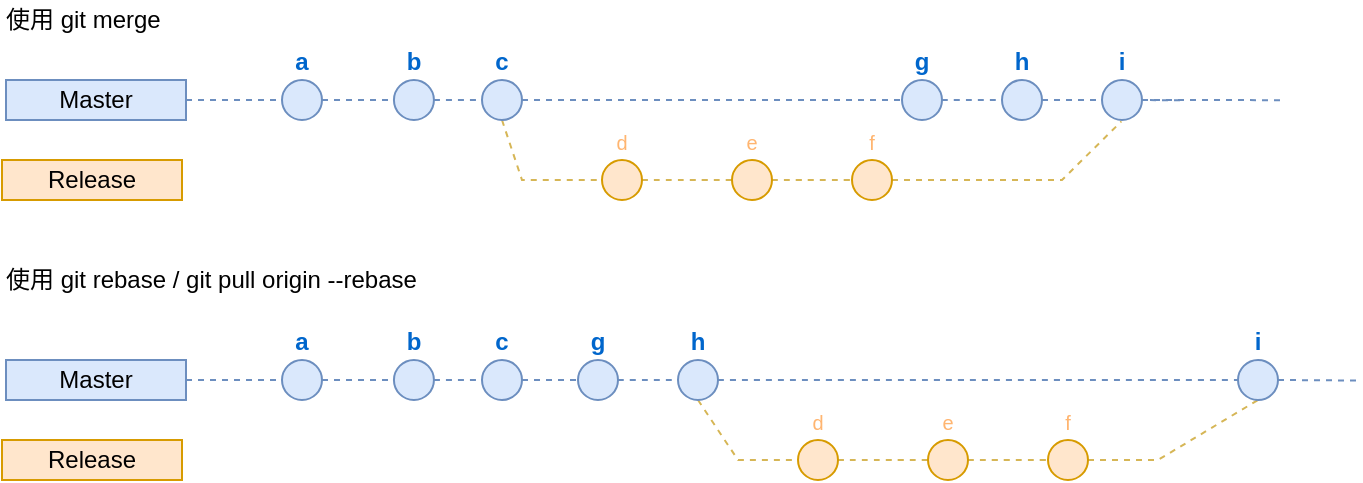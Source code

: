 <mxfile version="14.8.0" type="github">
  <diagram id="yPxyJZ8AM_hMuL3Unpa9" name="gitflow">
    <mxGraphModel dx="983" dy="548" grid="1" gridSize="10" guides="1" tooltips="1" connect="1" arrows="1" fold="1" page="1" pageScale="1" pageWidth="850" pageHeight="1100" math="0" shadow="0">
      <root>
        <mxCell id="0" />
        <mxCell id="1" parent="0" />
        <mxCell id="Fet1WZ8O3aiLSY5_AQYO-188" style="edgeStyle=orthogonalEdgeStyle;rounded=0;orthogonalLoop=1;jettySize=auto;html=1;exitX=1;exitY=0.5;exitDx=0;exitDy=0;fillColor=#dae8fc;strokeColor=#6c8ebf;dashed=1;endArrow=none;endFill=0;" edge="1" parent="1" source="Fet1WZ8O3aiLSY5_AQYO-186" target="Fet1WZ8O3aiLSY5_AQYO-187">
          <mxGeometry relative="1" as="geometry" />
        </mxCell>
        <mxCell id="Fet1WZ8O3aiLSY5_AQYO-186" value="Master" style="text;html=1;strokeColor=#6c8ebf;fillColor=#dae8fc;align=center;verticalAlign=middle;whiteSpace=wrap;rounded=0;" vertex="1" parent="1">
          <mxGeometry x="42" y="50" width="90" height="20" as="geometry" />
        </mxCell>
        <mxCell id="Fet1WZ8O3aiLSY5_AQYO-199" style="edgeStyle=orthogonalEdgeStyle;rounded=0;orthogonalLoop=1;jettySize=auto;html=1;exitX=1;exitY=0.5;exitDx=0;exitDy=0;entryX=0;entryY=0.5;entryDx=0;entryDy=0;dashed=1;endArrow=none;endFill=0;fillColor=#dae8fc;strokeColor=#6c8ebf;" edge="1" parent="1" source="Fet1WZ8O3aiLSY5_AQYO-187" target="Fet1WZ8O3aiLSY5_AQYO-190">
          <mxGeometry relative="1" as="geometry" />
        </mxCell>
        <mxCell id="Fet1WZ8O3aiLSY5_AQYO-187" value="a" style="ellipse;whiteSpace=wrap;html=1;aspect=fixed;fillColor=#dae8fc;strokeColor=#6c8ebf;fontStyle=1;labelPosition=center;verticalLabelPosition=top;align=center;verticalAlign=bottom;fontColor=#0066CC;" vertex="1" parent="1">
          <mxGeometry x="180" y="50" width="20" height="20" as="geometry" />
        </mxCell>
        <mxCell id="Fet1WZ8O3aiLSY5_AQYO-200" style="edgeStyle=orthogonalEdgeStyle;rounded=0;orthogonalLoop=1;jettySize=auto;html=1;exitX=1;exitY=0.5;exitDx=0;exitDy=0;entryX=0;entryY=0.5;entryDx=0;entryDy=0;dashed=1;endArrow=none;endFill=0;fillColor=#dae8fc;strokeColor=#6c8ebf;" edge="1" parent="1" source="Fet1WZ8O3aiLSY5_AQYO-190" target="Fet1WZ8O3aiLSY5_AQYO-193">
          <mxGeometry relative="1" as="geometry" />
        </mxCell>
        <mxCell id="Fet1WZ8O3aiLSY5_AQYO-190" value="b" style="ellipse;whiteSpace=wrap;html=1;aspect=fixed;fillColor=#dae8fc;strokeColor=#6c8ebf;fontStyle=1;labelPosition=center;verticalLabelPosition=top;align=center;verticalAlign=bottom;fontColor=#0066CC;" vertex="1" parent="1">
          <mxGeometry x="235.97" y="50" width="20" height="20" as="geometry" />
        </mxCell>
        <mxCell id="Fet1WZ8O3aiLSY5_AQYO-202" style="edgeStyle=orthogonalEdgeStyle;rounded=0;orthogonalLoop=1;jettySize=auto;html=1;exitX=1;exitY=0.5;exitDx=0;exitDy=0;entryX=0;entryY=0.5;entryDx=0;entryDy=0;dashed=1;endArrow=none;endFill=0;fillColor=#dae8fc;strokeColor=#6c8ebf;" edge="1" parent="1" source="Fet1WZ8O3aiLSY5_AQYO-193" target="Fet1WZ8O3aiLSY5_AQYO-201">
          <mxGeometry relative="1" as="geometry" />
        </mxCell>
        <mxCell id="Fet1WZ8O3aiLSY5_AQYO-210" style="rounded=0;orthogonalLoop=1;jettySize=auto;html=1;exitX=0.5;exitY=1;exitDx=0;exitDy=0;entryX=0;entryY=0.5;entryDx=0;entryDy=0;dashed=1;endArrow=none;endFill=0;fillColor=#fff2cc;strokeColor=#d6b656;" edge="1" parent="1" source="Fet1WZ8O3aiLSY5_AQYO-193" target="Fet1WZ8O3aiLSY5_AQYO-194">
          <mxGeometry relative="1" as="geometry">
            <Array as="points">
              <mxPoint x="300" y="100" />
            </Array>
          </mxGeometry>
        </mxCell>
        <mxCell id="Fet1WZ8O3aiLSY5_AQYO-193" value="c" style="ellipse;whiteSpace=wrap;html=1;aspect=fixed;fillColor=#dae8fc;strokeColor=#6c8ebf;fontStyle=1;labelPosition=center;verticalLabelPosition=top;align=center;verticalAlign=bottom;fontColor=#0066CC;" vertex="1" parent="1">
          <mxGeometry x="280" y="50" width="20" height="20" as="geometry" />
        </mxCell>
        <mxCell id="Fet1WZ8O3aiLSY5_AQYO-204" style="edgeStyle=orthogonalEdgeStyle;curved=1;rounded=0;orthogonalLoop=1;jettySize=auto;html=1;exitX=1;exitY=0.5;exitDx=0;exitDy=0;dashed=1;endArrow=none;endFill=0;fillColor=#fff2cc;strokeColor=#d6b656;" edge="1" parent="1" source="Fet1WZ8O3aiLSY5_AQYO-194" target="Fet1WZ8O3aiLSY5_AQYO-195">
          <mxGeometry relative="1" as="geometry" />
        </mxCell>
        <mxCell id="Fet1WZ8O3aiLSY5_AQYO-194" value="d" style="ellipse;whiteSpace=wrap;html=1;aspect=fixed;fontSize=10;labelPosition=center;verticalLabelPosition=top;align=center;verticalAlign=bottom;fillColor=#ffe6cc;strokeColor=#d79b00;fontColor=#FFB570;" vertex="1" parent="1">
          <mxGeometry x="340.0" y="90" width="20" height="20" as="geometry" />
        </mxCell>
        <mxCell id="Fet1WZ8O3aiLSY5_AQYO-205" style="edgeStyle=orthogonalEdgeStyle;curved=1;rounded=0;orthogonalLoop=1;jettySize=auto;html=1;exitX=1;exitY=0.5;exitDx=0;exitDy=0;entryX=0;entryY=0.5;entryDx=0;entryDy=0;dashed=1;endArrow=none;endFill=0;fillColor=#fff2cc;strokeColor=#d6b656;" edge="1" parent="1" source="Fet1WZ8O3aiLSY5_AQYO-195" target="Fet1WZ8O3aiLSY5_AQYO-196">
          <mxGeometry relative="1" as="geometry" />
        </mxCell>
        <mxCell id="Fet1WZ8O3aiLSY5_AQYO-195" value="e" style="ellipse;whiteSpace=wrap;html=1;aspect=fixed;fontSize=10;labelPosition=center;verticalLabelPosition=top;align=center;verticalAlign=bottom;fillColor=#ffe6cc;strokeColor=#d79b00;fontColor=#FFB570;" vertex="1" parent="1">
          <mxGeometry x="405.0" y="90" width="20" height="20" as="geometry" />
        </mxCell>
        <mxCell id="Fet1WZ8O3aiLSY5_AQYO-206" style="rounded=0;orthogonalLoop=1;jettySize=auto;html=1;exitX=1;exitY=0.5;exitDx=0;exitDy=0;entryX=0.484;entryY=1.035;entryDx=0;entryDy=0;dashed=1;endArrow=none;endFill=0;fillColor=#fff2cc;strokeColor=#d6b656;entryPerimeter=0;" edge="1" parent="1" source="Fet1WZ8O3aiLSY5_AQYO-196" target="Fet1WZ8O3aiLSY5_AQYO-214">
          <mxGeometry relative="1" as="geometry">
            <Array as="points">
              <mxPoint x="570" y="100" />
            </Array>
          </mxGeometry>
        </mxCell>
        <mxCell id="Fet1WZ8O3aiLSY5_AQYO-196" value="f" style="ellipse;whiteSpace=wrap;html=1;aspect=fixed;fontSize=10;labelPosition=center;verticalLabelPosition=top;align=center;verticalAlign=bottom;fillColor=#ffe6cc;strokeColor=#d79b00;fontColor=#FFB570;" vertex="1" parent="1">
          <mxGeometry x="465.0" y="90" width="20" height="20" as="geometry" />
        </mxCell>
        <mxCell id="Fet1WZ8O3aiLSY5_AQYO-208" style="edgeStyle=orthogonalEdgeStyle;curved=1;rounded=0;orthogonalLoop=1;jettySize=auto;html=1;exitX=1;exitY=0.5;exitDx=0;exitDy=0;dashed=1;endArrow=none;endFill=0;fillColor=#dae8fc;strokeColor=#6c8ebf;entryX=0;entryY=0.5;entryDx=0;entryDy=0;" edge="1" parent="1" source="Fet1WZ8O3aiLSY5_AQYO-201" target="Fet1WZ8O3aiLSY5_AQYO-212">
          <mxGeometry relative="1" as="geometry">
            <mxPoint x="580" y="90" as="targetPoint" />
          </mxGeometry>
        </mxCell>
        <mxCell id="Fet1WZ8O3aiLSY5_AQYO-201" value="g" style="ellipse;whiteSpace=wrap;html=1;aspect=fixed;fillColor=#dae8fc;strokeColor=#6c8ebf;fontStyle=1;labelPosition=center;verticalLabelPosition=top;align=center;verticalAlign=bottom;fontColor=#0066CC;" vertex="1" parent="1">
          <mxGeometry x="490" y="50" width="20" height="20" as="geometry" />
        </mxCell>
        <mxCell id="Fet1WZ8O3aiLSY5_AQYO-209" value="Release" style="text;html=1;strokeColor=#d79b00;fillColor=#ffe6cc;align=center;verticalAlign=middle;whiteSpace=wrap;rounded=0;fontSize=12;" vertex="1" parent="1">
          <mxGeometry x="40" y="90" width="90" height="20" as="geometry" />
        </mxCell>
        <mxCell id="Fet1WZ8O3aiLSY5_AQYO-211" style="edgeStyle=orthogonalEdgeStyle;curved=1;rounded=0;orthogonalLoop=1;jettySize=auto;html=1;exitX=1;exitY=0.5;exitDx=0;exitDy=0;dashed=1;endArrow=none;endFill=0;fillColor=#dae8fc;strokeColor=#6c8ebf;" edge="1" parent="1" source="Fet1WZ8O3aiLSY5_AQYO-212">
          <mxGeometry relative="1" as="geometry">
            <mxPoint x="630" y="60.095" as="targetPoint" />
          </mxGeometry>
        </mxCell>
        <mxCell id="Fet1WZ8O3aiLSY5_AQYO-212" value="h" style="ellipse;whiteSpace=wrap;html=1;aspect=fixed;fillColor=#dae8fc;strokeColor=#6c8ebf;fontStyle=1;labelPosition=center;verticalLabelPosition=top;align=center;verticalAlign=bottom;fontColor=#0066CC;" vertex="1" parent="1">
          <mxGeometry x="540" y="50" width="20" height="20" as="geometry" />
        </mxCell>
        <mxCell id="Fet1WZ8O3aiLSY5_AQYO-213" style="edgeStyle=orthogonalEdgeStyle;curved=1;rounded=0;orthogonalLoop=1;jettySize=auto;html=1;exitX=1;exitY=0.5;exitDx=0;exitDy=0;dashed=1;endArrow=none;endFill=0;fillColor=#dae8fc;strokeColor=#6c8ebf;" edge="1" parent="1" source="Fet1WZ8O3aiLSY5_AQYO-214">
          <mxGeometry relative="1" as="geometry">
            <mxPoint x="680" y="60.095" as="targetPoint" />
          </mxGeometry>
        </mxCell>
        <mxCell id="Fet1WZ8O3aiLSY5_AQYO-214" value="i" style="ellipse;whiteSpace=wrap;html=1;aspect=fixed;fillColor=#dae8fc;strokeColor=#6c8ebf;fontStyle=1;labelPosition=center;verticalLabelPosition=top;align=center;verticalAlign=bottom;fontColor=#0066CC;" vertex="1" parent="1">
          <mxGeometry x="590" y="50" width="20" height="20" as="geometry" />
        </mxCell>
        <mxCell id="Fet1WZ8O3aiLSY5_AQYO-215" style="edgeStyle=orthogonalEdgeStyle;rounded=0;orthogonalLoop=1;jettySize=auto;html=1;exitX=1;exitY=0.5;exitDx=0;exitDy=0;fillColor=#dae8fc;strokeColor=#6c8ebf;dashed=1;endArrow=none;endFill=0;" edge="1" parent="1" source="Fet1WZ8O3aiLSY5_AQYO-216" target="Fet1WZ8O3aiLSY5_AQYO-218">
          <mxGeometry relative="1" as="geometry" />
        </mxCell>
        <mxCell id="Fet1WZ8O3aiLSY5_AQYO-216" value="Master" style="text;html=1;strokeColor=#6c8ebf;fillColor=#dae8fc;align=center;verticalAlign=middle;whiteSpace=wrap;rounded=0;" vertex="1" parent="1">
          <mxGeometry x="42" y="190" width="90" height="20" as="geometry" />
        </mxCell>
        <mxCell id="Fet1WZ8O3aiLSY5_AQYO-217" style="edgeStyle=orthogonalEdgeStyle;rounded=0;orthogonalLoop=1;jettySize=auto;html=1;exitX=1;exitY=0.5;exitDx=0;exitDy=0;entryX=0;entryY=0.5;entryDx=0;entryDy=0;dashed=1;endArrow=none;endFill=0;fillColor=#dae8fc;strokeColor=#6c8ebf;" edge="1" parent="1" source="Fet1WZ8O3aiLSY5_AQYO-218" target="Fet1WZ8O3aiLSY5_AQYO-220">
          <mxGeometry relative="1" as="geometry" />
        </mxCell>
        <mxCell id="Fet1WZ8O3aiLSY5_AQYO-218" value="a" style="ellipse;whiteSpace=wrap;html=1;aspect=fixed;fillColor=#dae8fc;strokeColor=#6c8ebf;fontStyle=1;labelPosition=center;verticalLabelPosition=top;align=center;verticalAlign=bottom;fontColor=#0066CC;" vertex="1" parent="1">
          <mxGeometry x="180" y="190" width="20" height="20" as="geometry" />
        </mxCell>
        <mxCell id="Fet1WZ8O3aiLSY5_AQYO-219" style="edgeStyle=orthogonalEdgeStyle;rounded=0;orthogonalLoop=1;jettySize=auto;html=1;exitX=1;exitY=0.5;exitDx=0;exitDy=0;entryX=0;entryY=0.5;entryDx=0;entryDy=0;dashed=1;endArrow=none;endFill=0;fillColor=#dae8fc;strokeColor=#6c8ebf;" edge="1" parent="1" source="Fet1WZ8O3aiLSY5_AQYO-220" target="Fet1WZ8O3aiLSY5_AQYO-223">
          <mxGeometry relative="1" as="geometry" />
        </mxCell>
        <mxCell id="Fet1WZ8O3aiLSY5_AQYO-220" value="b" style="ellipse;whiteSpace=wrap;html=1;aspect=fixed;fillColor=#dae8fc;strokeColor=#6c8ebf;fontStyle=1;labelPosition=center;verticalLabelPosition=top;align=center;verticalAlign=bottom;fontColor=#0066CC;" vertex="1" parent="1">
          <mxGeometry x="235.97" y="190" width="20" height="20" as="geometry" />
        </mxCell>
        <mxCell id="Fet1WZ8O3aiLSY5_AQYO-221" style="edgeStyle=orthogonalEdgeStyle;rounded=0;orthogonalLoop=1;jettySize=auto;html=1;exitX=1;exitY=0.5;exitDx=0;exitDy=0;entryX=0;entryY=0.5;entryDx=0;entryDy=0;dashed=1;endArrow=none;endFill=0;fillColor=#dae8fc;strokeColor=#6c8ebf;" edge="1" parent="1" source="Fet1WZ8O3aiLSY5_AQYO-223" target="Fet1WZ8O3aiLSY5_AQYO-231">
          <mxGeometry relative="1" as="geometry" />
        </mxCell>
        <mxCell id="Fet1WZ8O3aiLSY5_AQYO-223" value="c" style="ellipse;whiteSpace=wrap;html=1;aspect=fixed;fillColor=#dae8fc;strokeColor=#6c8ebf;fontStyle=1;labelPosition=center;verticalLabelPosition=top;align=center;verticalAlign=bottom;fontColor=#0066CC;" vertex="1" parent="1">
          <mxGeometry x="280" y="190" width="20" height="20" as="geometry" />
        </mxCell>
        <mxCell id="Fet1WZ8O3aiLSY5_AQYO-224" style="edgeStyle=orthogonalEdgeStyle;curved=1;rounded=0;orthogonalLoop=1;jettySize=auto;html=1;exitX=1;exitY=0.5;exitDx=0;exitDy=0;dashed=1;endArrow=none;endFill=0;fillColor=#fff2cc;strokeColor=#d6b656;" edge="1" parent="1" source="Fet1WZ8O3aiLSY5_AQYO-225" target="Fet1WZ8O3aiLSY5_AQYO-227">
          <mxGeometry relative="1" as="geometry" />
        </mxCell>
        <mxCell id="Fet1WZ8O3aiLSY5_AQYO-225" value="d" style="ellipse;whiteSpace=wrap;html=1;aspect=fixed;fontSize=10;labelPosition=center;verticalLabelPosition=top;align=center;verticalAlign=bottom;fillColor=#ffe6cc;strokeColor=#d79b00;fontColor=#FFB570;" vertex="1" parent="1">
          <mxGeometry x="438.0" y="230" width="20" height="20" as="geometry" />
        </mxCell>
        <mxCell id="Fet1WZ8O3aiLSY5_AQYO-226" style="edgeStyle=orthogonalEdgeStyle;curved=1;rounded=0;orthogonalLoop=1;jettySize=auto;html=1;exitX=1;exitY=0.5;exitDx=0;exitDy=0;entryX=0;entryY=0.5;entryDx=0;entryDy=0;dashed=1;endArrow=none;endFill=0;fillColor=#fff2cc;strokeColor=#d6b656;" edge="1" parent="1" source="Fet1WZ8O3aiLSY5_AQYO-227" target="Fet1WZ8O3aiLSY5_AQYO-229">
          <mxGeometry relative="1" as="geometry" />
        </mxCell>
        <mxCell id="Fet1WZ8O3aiLSY5_AQYO-227" value="e" style="ellipse;whiteSpace=wrap;html=1;aspect=fixed;fontSize=10;labelPosition=center;verticalLabelPosition=top;align=center;verticalAlign=bottom;fillColor=#ffe6cc;strokeColor=#d79b00;fontColor=#FFB570;" vertex="1" parent="1">
          <mxGeometry x="503.0" y="230" width="20" height="20" as="geometry" />
        </mxCell>
        <mxCell id="Fet1WZ8O3aiLSY5_AQYO-242" style="edgeStyle=none;rounded=0;orthogonalLoop=1;jettySize=auto;html=1;exitX=1;exitY=0.5;exitDx=0;exitDy=0;entryX=0.5;entryY=1;entryDx=0;entryDy=0;dashed=1;endArrow=none;endFill=0;fillColor=#fff2cc;strokeColor=#d6b656;" edge="1" parent="1" source="Fet1WZ8O3aiLSY5_AQYO-229" target="Fet1WZ8O3aiLSY5_AQYO-240">
          <mxGeometry relative="1" as="geometry">
            <Array as="points">
              <mxPoint x="618" y="240" />
            </Array>
          </mxGeometry>
        </mxCell>
        <mxCell id="Fet1WZ8O3aiLSY5_AQYO-229" value="f" style="ellipse;whiteSpace=wrap;html=1;aspect=fixed;fontSize=10;labelPosition=center;verticalLabelPosition=top;align=center;verticalAlign=bottom;fillColor=#ffe6cc;strokeColor=#d79b00;fontColor=#FFB570;" vertex="1" parent="1">
          <mxGeometry x="563.0" y="230" width="20" height="20" as="geometry" />
        </mxCell>
        <mxCell id="Fet1WZ8O3aiLSY5_AQYO-230" style="edgeStyle=orthogonalEdgeStyle;curved=1;rounded=0;orthogonalLoop=1;jettySize=auto;html=1;exitX=1;exitY=0.5;exitDx=0;exitDy=0;dashed=1;endArrow=none;endFill=0;fillColor=#dae8fc;strokeColor=#6c8ebf;entryX=0;entryY=0.5;entryDx=0;entryDy=0;" edge="1" parent="1" source="Fet1WZ8O3aiLSY5_AQYO-231" target="Fet1WZ8O3aiLSY5_AQYO-234">
          <mxGeometry relative="1" as="geometry">
            <mxPoint x="418" y="230" as="targetPoint" />
          </mxGeometry>
        </mxCell>
        <mxCell id="Fet1WZ8O3aiLSY5_AQYO-231" value="g" style="ellipse;whiteSpace=wrap;html=1;aspect=fixed;fillColor=#dae8fc;strokeColor=#6c8ebf;fontStyle=1;labelPosition=center;verticalLabelPosition=top;align=center;verticalAlign=bottom;fontColor=#0066CC;" vertex="1" parent="1">
          <mxGeometry x="328" y="190" width="20" height="20" as="geometry" />
        </mxCell>
        <mxCell id="Fet1WZ8O3aiLSY5_AQYO-232" value="Release" style="text;html=1;strokeColor=#d79b00;fillColor=#ffe6cc;align=center;verticalAlign=middle;whiteSpace=wrap;rounded=0;fontSize=12;" vertex="1" parent="1">
          <mxGeometry x="40" y="230" width="90" height="20" as="geometry" />
        </mxCell>
        <mxCell id="Fet1WZ8O3aiLSY5_AQYO-233" style="edgeStyle=orthogonalEdgeStyle;curved=1;rounded=0;orthogonalLoop=1;jettySize=auto;html=1;exitX=1;exitY=0.5;exitDx=0;exitDy=0;dashed=1;endArrow=none;endFill=0;fillColor=#dae8fc;strokeColor=#6c8ebf;entryX=0;entryY=0.5;entryDx=0;entryDy=0;" edge="1" parent="1" source="Fet1WZ8O3aiLSY5_AQYO-234" target="Fet1WZ8O3aiLSY5_AQYO-240">
          <mxGeometry relative="1" as="geometry">
            <mxPoint x="630" y="200.095" as="targetPoint" />
          </mxGeometry>
        </mxCell>
        <mxCell id="Fet1WZ8O3aiLSY5_AQYO-238" style="edgeStyle=none;rounded=0;orthogonalLoop=1;jettySize=auto;html=1;exitX=0.5;exitY=1;exitDx=0;exitDy=0;entryX=0;entryY=0.5;entryDx=0;entryDy=0;dashed=1;endArrow=none;endFill=0;fillColor=#fff2cc;strokeColor=#d6b656;" edge="1" parent="1" source="Fet1WZ8O3aiLSY5_AQYO-234" target="Fet1WZ8O3aiLSY5_AQYO-225">
          <mxGeometry relative="1" as="geometry">
            <Array as="points">
              <mxPoint x="408" y="240" />
            </Array>
          </mxGeometry>
        </mxCell>
        <mxCell id="Fet1WZ8O3aiLSY5_AQYO-234" value="h" style="ellipse;whiteSpace=wrap;html=1;aspect=fixed;fillColor=#dae8fc;strokeColor=#6c8ebf;fontStyle=1;labelPosition=center;verticalLabelPosition=top;align=center;verticalAlign=bottom;fontColor=#0066CC;" vertex="1" parent="1">
          <mxGeometry x="378" y="190" width="20" height="20" as="geometry" />
        </mxCell>
        <mxCell id="Fet1WZ8O3aiLSY5_AQYO-241" style="edgeStyle=none;rounded=0;orthogonalLoop=1;jettySize=auto;html=1;exitX=1;exitY=0.5;exitDx=0;exitDy=0;dashed=1;endArrow=none;endFill=0;" edge="1" parent="1" source="Fet1WZ8O3aiLSY5_AQYO-240">
          <mxGeometry relative="1" as="geometry">
            <mxPoint x="658" y="200.276" as="targetPoint" />
          </mxGeometry>
        </mxCell>
        <mxCell id="Fet1WZ8O3aiLSY5_AQYO-243" style="edgeStyle=none;rounded=0;orthogonalLoop=1;jettySize=auto;html=1;exitX=1;exitY=0.5;exitDx=0;exitDy=0;dashed=1;endArrow=none;endFill=0;fillColor=#dae8fc;strokeColor=#6c8ebf;" edge="1" parent="1" source="Fet1WZ8O3aiLSY5_AQYO-240">
          <mxGeometry relative="1" as="geometry">
            <mxPoint x="718" y="200.276" as="targetPoint" />
          </mxGeometry>
        </mxCell>
        <mxCell id="Fet1WZ8O3aiLSY5_AQYO-240" value="i" style="ellipse;whiteSpace=wrap;html=1;aspect=fixed;fillColor=#dae8fc;strokeColor=#6c8ebf;fontStyle=1;labelPosition=center;verticalLabelPosition=top;align=center;verticalAlign=bottom;fontColor=#0066CC;" vertex="1" parent="1">
          <mxGeometry x="658" y="190" width="20" height="20" as="geometry" />
        </mxCell>
        <mxCell id="Fet1WZ8O3aiLSY5_AQYO-244" value="使用 git rebase / git pull origin --rebase" style="text;html=1;strokeColor=none;fillColor=none;align=left;verticalAlign=middle;whiteSpace=wrap;rounded=0;" vertex="1" parent="1">
          <mxGeometry x="40" y="140" width="650" height="20" as="geometry" />
        </mxCell>
        <mxCell id="Fet1WZ8O3aiLSY5_AQYO-245" value="使用 git merge" style="text;html=1;strokeColor=none;fillColor=none;align=left;verticalAlign=middle;whiteSpace=wrap;rounded=0;" vertex="1" parent="1">
          <mxGeometry x="40" y="10" width="650" height="20" as="geometry" />
        </mxCell>
      </root>
    </mxGraphModel>
  </diagram>
</mxfile>
